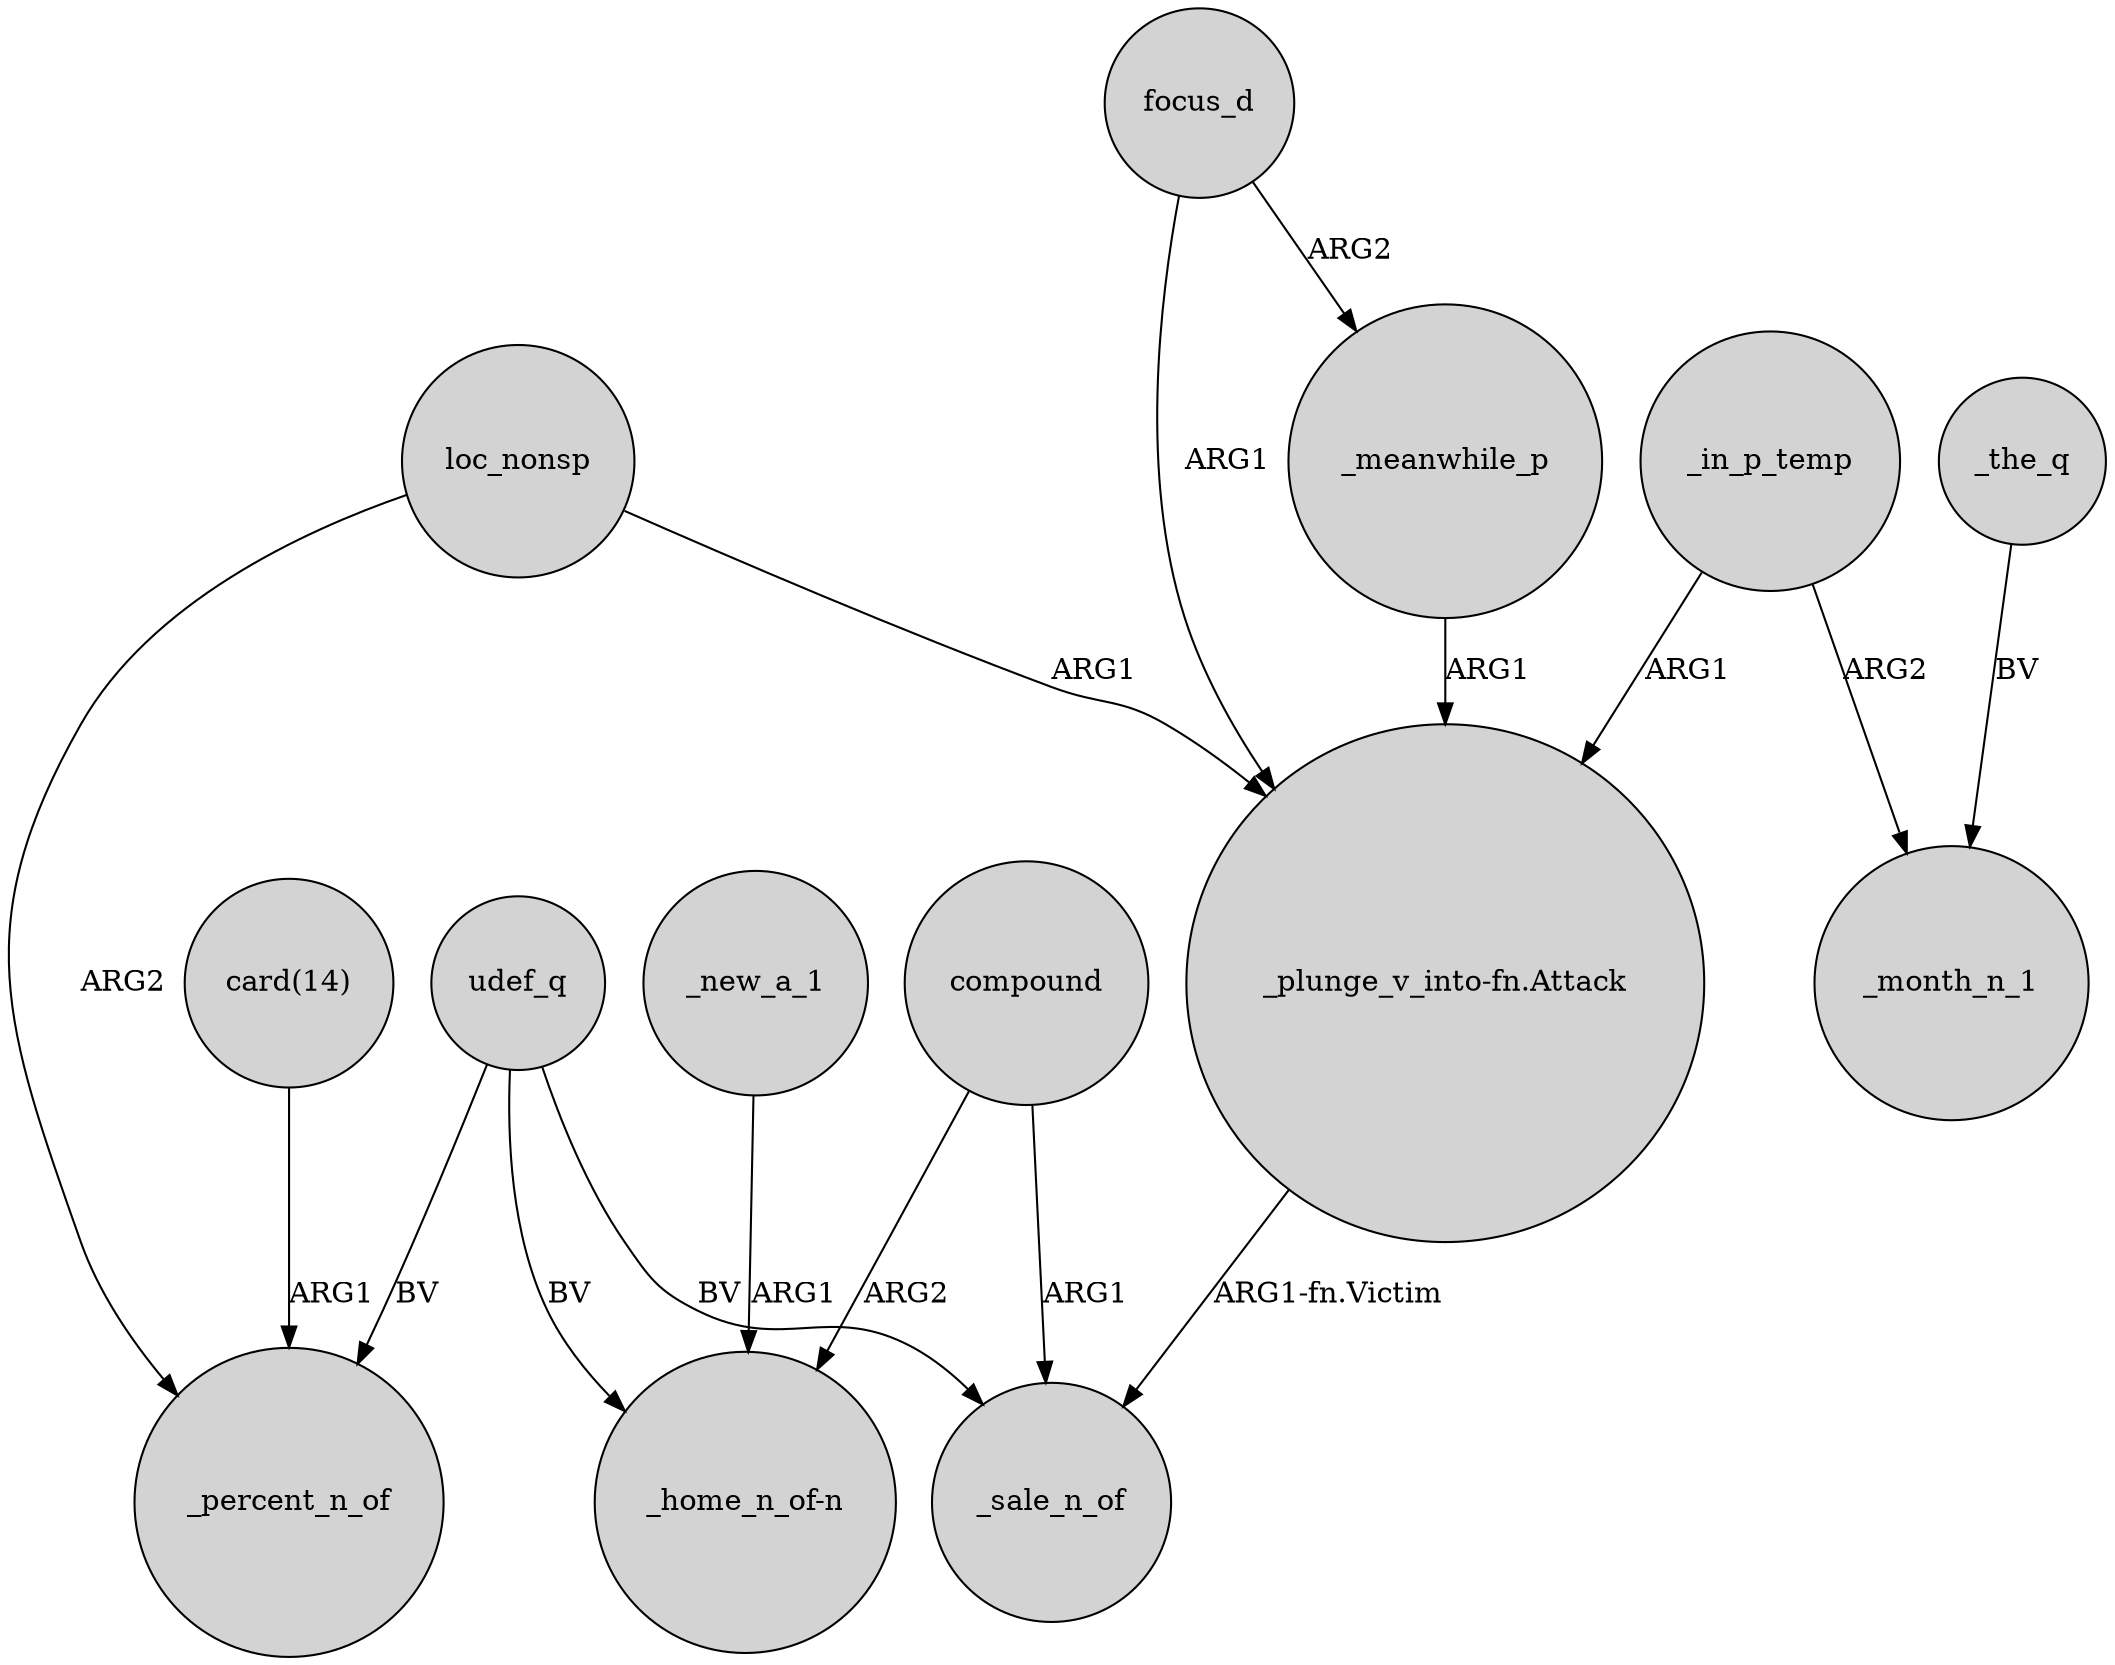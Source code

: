 digraph {
	node [shape=circle style=filled]
	loc_nonsp -> "_plunge_v_into-fn.Attack" [label=ARG1]
	"card(14)" -> _percent_n_of [label=ARG1]
	udef_q -> _percent_n_of [label=BV]
	udef_q -> _sale_n_of [label=BV]
	udef_q -> "_home_n_of-n" [label=BV]
	_in_p_temp -> _month_n_1 [label=ARG2]
	_new_a_1 -> "_home_n_of-n" [label=ARG1]
	focus_d -> _meanwhile_p [label=ARG2]
	focus_d -> "_plunge_v_into-fn.Attack" [label=ARG1]
	"_plunge_v_into-fn.Attack" -> _sale_n_of [label="ARG1-fn.Victim"]
	_the_q -> _month_n_1 [label=BV]
	_in_p_temp -> "_plunge_v_into-fn.Attack" [label=ARG1]
	compound -> _sale_n_of [label=ARG1]
	_meanwhile_p -> "_plunge_v_into-fn.Attack" [label=ARG1]
	loc_nonsp -> _percent_n_of [label=ARG2]
	compound -> "_home_n_of-n" [label=ARG2]
}
